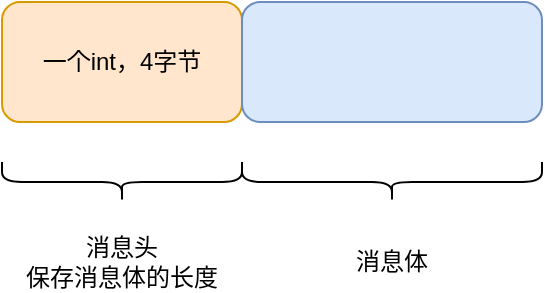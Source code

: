 <mxfile version="14.7.3" type="github">
  <diagram id="WQQrYoJ7RVG2PH1tdCos" name="Page-1">
    <mxGraphModel dx="946" dy="536" grid="1" gridSize="10" guides="1" tooltips="1" connect="1" arrows="1" fold="1" page="1" pageScale="1" pageWidth="827" pageHeight="1169" math="0" shadow="0">
      <root>
        <mxCell id="0" />
        <mxCell id="1" parent="0" />
        <mxCell id="C86tbTPObmx0UTZUsj4c-1" value="&lt;span&gt;一个int，4字节&lt;/span&gt;" style="rounded=1;whiteSpace=wrap;html=1;fillColor=#ffe6cc;strokeColor=#d79b00;" vertex="1" parent="1">
          <mxGeometry x="150" y="180" width="120" height="60" as="geometry" />
        </mxCell>
        <mxCell id="C86tbTPObmx0UTZUsj4c-2" value="" style="rounded=1;whiteSpace=wrap;html=1;fillColor=#dae8fc;strokeColor=#6c8ebf;" vertex="1" parent="1">
          <mxGeometry x="270" y="180" width="150" height="60" as="geometry" />
        </mxCell>
        <mxCell id="C86tbTPObmx0UTZUsj4c-3" value="" style="shape=curlyBracket;whiteSpace=wrap;html=1;rounded=1;rotation=-90;" vertex="1" parent="1">
          <mxGeometry x="200" y="210" width="20" height="120" as="geometry" />
        </mxCell>
        <mxCell id="C86tbTPObmx0UTZUsj4c-6" value="消息头&lt;br&gt;保存消息体的长度" style="text;html=1;strokeColor=none;fillColor=none;align=center;verticalAlign=middle;whiteSpace=wrap;rounded=0;" vertex="1" parent="1">
          <mxGeometry x="150" y="300" width="120" height="20" as="geometry" />
        </mxCell>
        <mxCell id="C86tbTPObmx0UTZUsj4c-7" value="" style="shape=curlyBracket;whiteSpace=wrap;html=1;rounded=1;rotation=-90;" vertex="1" parent="1">
          <mxGeometry x="335" y="195" width="20" height="150" as="geometry" />
        </mxCell>
        <mxCell id="C86tbTPObmx0UTZUsj4c-8" value="消息体" style="text;html=1;strokeColor=none;fillColor=none;align=center;verticalAlign=middle;whiteSpace=wrap;rounded=0;" vertex="1" parent="1">
          <mxGeometry x="285" y="300" width="120" height="20" as="geometry" />
        </mxCell>
      </root>
    </mxGraphModel>
  </diagram>
</mxfile>
